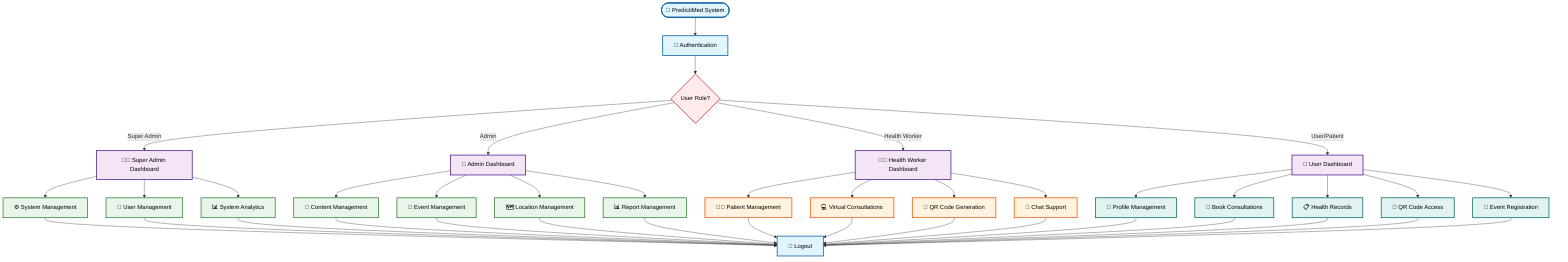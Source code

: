 flowchart TD
    %% Master System Overview - Reduced Size
    
    Start([📱 PredictiMed System]) --> Auth[🔐 Authentication]
    Auth --> RoleCheck{User Role?}
    
    %% Role-based Access
    RoleCheck -->|Super Admin| SuperAdminDash[👨‍💼 Super Admin Dashboard]
    RoleCheck -->|Admin| AdminDash[🏥 Admin Dashboard]  
    RoleCheck -->|Health Worker| HealthWorkerDash[👩‍⚕️ Health Worker Dashboard]
    RoleCheck -->|User/Patient| UserDash[👤 User Dashboard]
    
    %% Super Admin Functions
    SuperAdminDash --> SystemMgmt[⚙️ System Management]
    SuperAdminDash --> UserMgmt[👥 User Management]
    SuperAdminDash --> Analytics[📊 System Analytics]
    
    %% Admin Functions  
    AdminDash --> ContentMgmt[📝 Content Management]
    AdminDash --> EventMgmt[📅 Event Management]
    AdminDash --> LocationMgmt[🗺️ Location Management]
    AdminDash --> ReportMgmt[📊 Report Management]
    
    %% Health Worker Functions
    HealthWorkerDash --> PatientMgmt[👨‍⚕️ Patient Management]
    HealthWorkerDash --> Consultations[💻 Virtual Consultations]
    HealthWorkerDash --> QRGeneration[📱 QR Code Generation]
    HealthWorkerDash --> ChatSupport[💬 Chat Support]
    
    %% User/Patient Functions
    UserDash --> ProfileMgmt[👤 Profile Management]
    UserDash --> BookConsultation[📅 Book Consultations]
    UserDash --> HealthRecords[📋 Health Records]
    UserDash --> QRAccess[📱 QR Code Access]
    UserDash --> EventRegistration[🎯 Event Registration]
    
    %% Common Exit
    SystemMgmt --> SystemLogout[👋 Logout]
    UserMgmt --> SystemLogout
    Analytics --> SystemLogout
    ContentMgmt --> SystemLogout
    EventMgmt --> SystemLogout
    LocationMgmt --> SystemLogout
    ReportMgmt --> SystemLogout
    PatientMgmt --> SystemLogout
    Consultations --> SystemLogout
    QRGeneration --> SystemLogout
    ChatSupport --> SystemLogout
    ProfileMgmt --> SystemLogout
    BookConsultation --> SystemLogout
    HealthRecords --> SystemLogout
    QRAccess --> SystemLogout
    EventRegistration --> SystemLogout
    
    %% Styling
    classDef startEnd fill:#e1f5fe,stroke:#01579b,stroke-width:2px,color:#000
    classDef dashboard fill:#f3e5f5,stroke:#4a148c,stroke-width:2px,color:#000
    classDef adminModule fill:#e8f5e8,stroke:#2e7d32,stroke-width:2px,color:#000
    classDef healthWorkerModule fill:#fff3e0,stroke:#e65100,stroke-width:2px,color:#000
    classDef clientModule fill:#e0f2f1,stroke:#00695c,stroke-width:2px,color:#000
    classDef decision fill:#ffebee,stroke:#c62828,stroke-width:2px,color:#000
    
    class Start,Auth,SystemLogout startEnd
    class SuperAdminDash,AdminDash,HealthWorkerDash,UserDash dashboard
    class SystemMgmt,UserMgmt,Analytics,ContentMgmt,EventMgmt,LocationMgmt,ReportMgmt adminModule
    class PatientMgmt,Consultations,QRGeneration,ChatSupport healthWorkerModule
    class ProfileMgmt,BookConsultation,HealthRecords,QRAccess,EventRegistration clientModule
    class RoleCheck decision